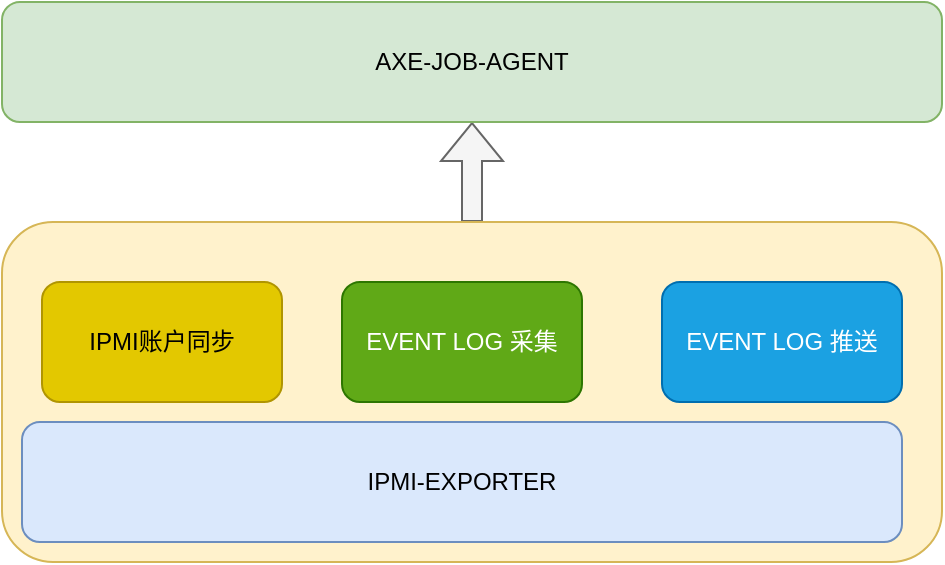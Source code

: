 <mxfile version="16.2.7" type="github">
  <diagram id="wwnI6qp9evsiYuaTQJnZ" name="Page-1">
    <mxGraphModel dx="782" dy="436" grid="1" gridSize="10" guides="1" tooltips="1" connect="1" arrows="1" fold="1" page="1" pageScale="1" pageWidth="827" pageHeight="1169" math="0" shadow="0">
      <root>
        <mxCell id="0" />
        <mxCell id="1" parent="0" />
        <mxCell id="yDHcFlpSf3KFeRSRGNtz-9" style="edgeStyle=orthogonalEdgeStyle;rounded=0;orthogonalLoop=1;jettySize=auto;html=1;exitX=0.5;exitY=0;exitDx=0;exitDy=0;entryX=0.5;entryY=1;entryDx=0;entryDy=0;shape=flexArrow;fillColor=#f5f5f5;strokeColor=#666666;" edge="1" parent="1" source="yDHcFlpSf3KFeRSRGNtz-1" target="yDHcFlpSf3KFeRSRGNtz-8">
          <mxGeometry relative="1" as="geometry" />
        </mxCell>
        <mxCell id="yDHcFlpSf3KFeRSRGNtz-1" value="" style="rounded=1;whiteSpace=wrap;html=1;fillColor=#fff2cc;strokeColor=#d6b656;" vertex="1" parent="1">
          <mxGeometry x="90" y="180" width="470" height="170" as="geometry" />
        </mxCell>
        <mxCell id="yDHcFlpSf3KFeRSRGNtz-3" value="IPMI-EXPORTER" style="rounded=1;whiteSpace=wrap;html=1;fillColor=#dae8fc;strokeColor=#6c8ebf;" vertex="1" parent="1">
          <mxGeometry x="100" y="280" width="440" height="60" as="geometry" />
        </mxCell>
        <mxCell id="yDHcFlpSf3KFeRSRGNtz-5" value="IPMI账户同步" style="rounded=1;whiteSpace=wrap;html=1;fillColor=#e3c800;fontColor=#000000;strokeColor=#B09500;" vertex="1" parent="1">
          <mxGeometry x="110" y="210" width="120" height="60" as="geometry" />
        </mxCell>
        <mxCell id="yDHcFlpSf3KFeRSRGNtz-6" value="EVENT LOG 采集" style="rounded=1;whiteSpace=wrap;html=1;fillColor=#60a917;fontColor=#ffffff;strokeColor=#2D7600;" vertex="1" parent="1">
          <mxGeometry x="260" y="210" width="120" height="60" as="geometry" />
        </mxCell>
        <mxCell id="yDHcFlpSf3KFeRSRGNtz-7" value="EVENT LOG 推送" style="rounded=1;whiteSpace=wrap;html=1;fillColor=#1ba1e2;fontColor=#ffffff;strokeColor=#006EAF;" vertex="1" parent="1">
          <mxGeometry x="420" y="210" width="120" height="60" as="geometry" />
        </mxCell>
        <mxCell id="yDHcFlpSf3KFeRSRGNtz-8" value="AXE-JOB-AGENT" style="rounded=1;whiteSpace=wrap;html=1;fillColor=#d5e8d4;strokeColor=#82b366;" vertex="1" parent="1">
          <mxGeometry x="90" y="70" width="470" height="60" as="geometry" />
        </mxCell>
      </root>
    </mxGraphModel>
  </diagram>
</mxfile>
